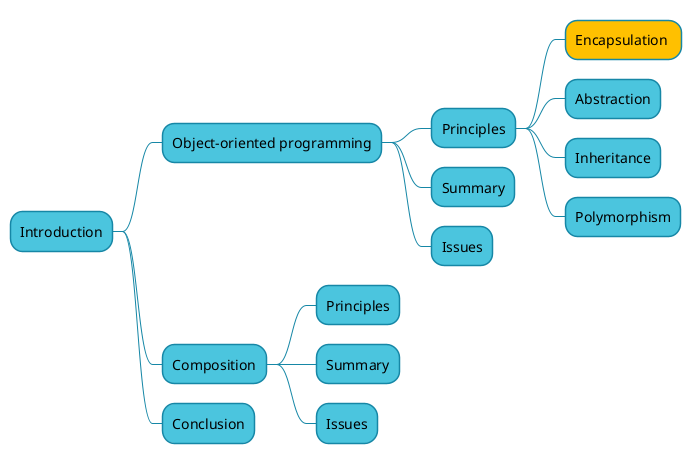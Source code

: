@startmindmap
<style>
mindmapDiagram {
    node {
        BackgroundColor #4bc5de
        LineColor #1687a6
    }
    .current {
      BackGroundColor #ffc000
    }
    arrow {
      LineColor #1687a6
    }
}
</style>
* Introduction
** Object-oriented programming
*** Principles
**** Encapsulation <<current>>
**** Abstraction
**** Inheritance
**** Polymorphism
*** Summary
*** Issues
** Composition
*** Principles
*** Summary
*** Issues
** Conclusion
@endmindmap
